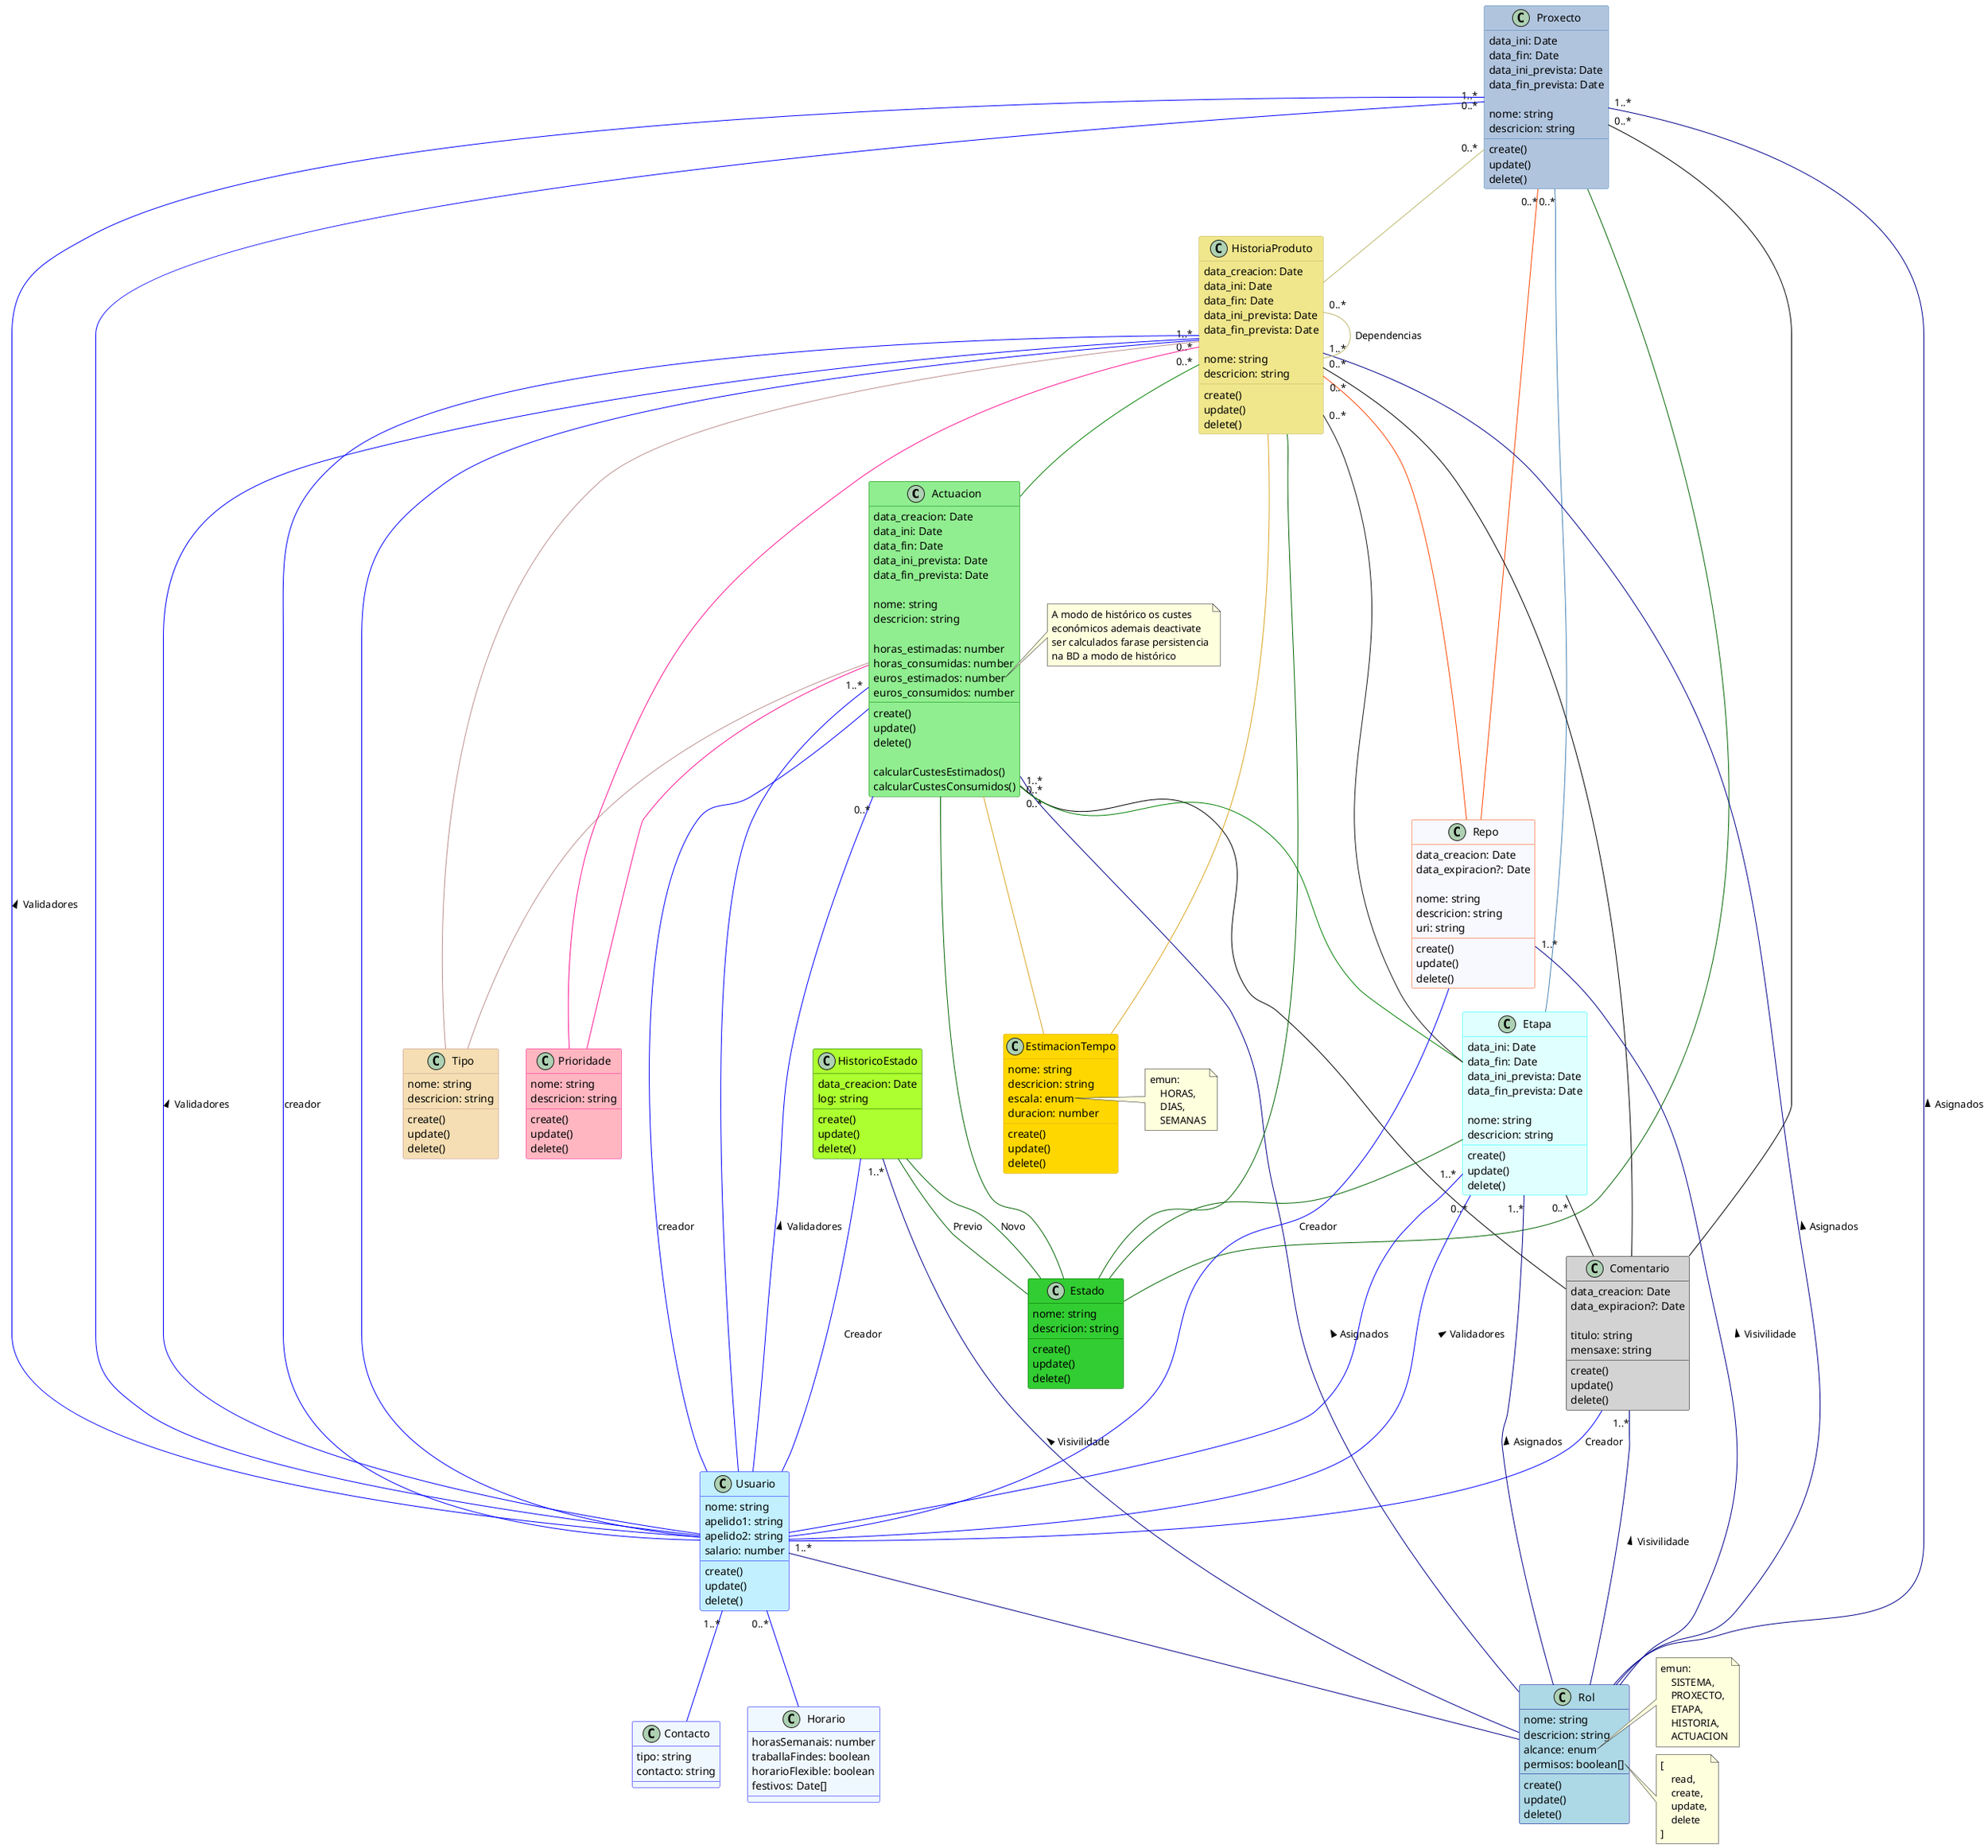 @startuml Usuario

' ################################################################################
' ## Actuacion
' ################################################################################

class Actuacion  #LightGreen ##Green {
    ' Propiedades
    {field} data_creacion: Date
    {field} data_ini: Date
    {field} data_fin: Date
    {field} data_ini_prevista: Date
    {field} data_fin_prevista: Date

    {field} nome: string
    {field} descricion: string

    {field} horas_estimadas: number
    {field} horas_consumidas: number
    {field} euros_estimados: number
    {field} euros_consumidos: number

    ' Métodos
    {method} create()
    {method} update()
    {method} delete()

    {method} calcularCustesEstimados()
    {method} calcularCustesConsumidos()
}

note right of Actuacion::euros_estimados
    A modo de histórico os custes
    económicos ademais deactivate
    ser calculados farase persistencia
    na BD a modo de histórico
end note

Actuacion -- Usuario #Blue : creador
Actuacion -- Estado #DarkGreen
Actuacion -- EstimacionTempo #GoldenRod
Actuacion -- Prioridade #DeepPink
Actuacion -- Tipo #RosyBrown
Actuacion "1..*" -- Usuario #Blue
Actuacion "0..*" -- Usuario  #Blue: Validadores <
Actuacion "1..*" -- Rol #DarkBlue : Asignados <
Actuacion "0..*" -- Comentario #Black
Actuacion "0..*" -- Etapa #Green

' ################################################################################
' ## Comentario
' ################################################################################

class Comentario #LightGrey ##Black {
    ' Propiedades
    {field} data_creacion: Date
    {field} data_expiracion?: Date

    {field} titulo: string
    {field} mensaxe: string

    ' Métodos
    {method} create()
    {method} update()
    {method} delete()
}

Comentario -- Usuario #Blue : Creador
Comentario "1..*" -- Rol #DarkBlue : Visivilidade <

' ################################################################################
' ## Proxecto
' ################################################################################

class Proxecto #LightSteelBlue ##SteelBlue {
    ' Propiedades
    {field} data_ini: Date
    {field} data_fin: Date
    {field} data_ini_prevista: Date
    {field} data_fin_prevista: Date

    {field} nome: string
    {field} descricion: string

    ' Métodos
    {method} create()
    {method} update()
    {method} delete()
}

Proxecto -- Estado #DarkGreen
Proxecto "0..*" -- Repo #OrangeRed
Proxecto "1..*" -- Usuario #Blue
Proxecto "0..*" -- Usuario #Blue : Validadores <
Proxecto "1..*" -- Rol #DarkBlue : Asignados <
Proxecto "0..*" -- Etapa #SteelBlue
Proxecto "0..*" -- HistoriaProduto #DarkKhaki
Proxecto "0..*" -- Comentario #Black

' ################################################################################
' ## EstimacionTempo
' ################################################################################

class EstimacionTempo #Gold ##GoldenRod{
    ' Propiedades
    {field} nome: string
    {field} descricion: string
    {field} escala: enum
    {field} duracion: number

    ' Métodos
    {method} create()
    {method} update()
    {method} delete()
}

note right of EstimacionTempo::escala
    emun:
        HORAS,
        DIAS,
        SEMANAS
end note

' ################################################################################
' ## Etapa
' ################################################################################

class Etapa #LightCyan ##Cyan {
    ' Propiedades
    {field} data_ini: Date
    {field} data_fin: Date
    {field} data_ini_prevista: Date
    {field} data_fin_prevista: Date

    {field} nome: string
    {field} descricion: string

    ' Métodos
    {method} create()
    {method} update()
    {method} delete()
}

Etapa -- Estado #DarkGreen
Etapa "1..*" -- Usuario #Blue
Etapa "0..*" -- Usuario #Blue : Validadores <
Etapa "1..*" -- Rol #DarkBlue : Asignados <
Etapa "0..*" -- Comentario #Black

' ################################################################################
' ## Estado
' ################################################################################

class Estado #LimeGreen ##DarkGreen {
    ' Propiedades
    {field} nome: string
    {field} descricion: string

    ' Métodos
    {method} create()
    {method} update()
    {method} delete()
}

class HistoricoEstado #GreenYellow ##DarkGreen {
    ' Propiedades
    {field} data_creacion: Date
    {field} log: string

    ' Métodos
    {method} create()
    {method} update()
    {method} delete()
}

HistoricoEstado -- Usuario #Blue : Creador
HistoricoEstado "1..*" -- Rol #DarkBlue : Visivilidade <
HistoricoEstado -- Estado #DarkGreen : Previo
HistoricoEstado -- Estado #DarkGreen : Novo

' ################################################################################
' ## HistoriaProduto
' ################################################################################

class HistoriaProduto #Khaki ##DarkKhaki {
    ' Propiedades
    {field} data_creacion: Date
    {field} data_ini: Date
    {field} data_fin: Date
    {field} data_ini_prevista: Date
    {field} data_fin_prevista: Date

    {field} nome: string
    {field} descricion: string

    ' Métodos
    {method} create()
    {method} update()
    {method} delete()
}

HistoriaProduto -- Usuario #Blue : creador
HistoriaProduto -- Estado #DarkGreen
HistoriaProduto -- EstimacionTempo #GoldenRod
HistoriaProduto -- Prioridade #DeepPink
HistoriaProduto -- Tipo #RosyBrown
HistoriaProduto "0..*" -- Repo #OrangeRed
HistoriaProduto "1..*" -- Usuario #Blue
HistoriaProduto "0..*" -- Usuario #Blue : Validadores <
HistoriaProduto "1..*" -- Rol #DarkBlue : Asignados <
HistoriaProduto "0..*" -- Comentario #Black
HistoriaProduto "0..*" -- Etapa
HistoriaProduto "0..*" -- Actuacion #Green
HistoriaProduto "0..*" -- HistoriaProduto #DarkKhaki : Dependencias

' ################################################################################
' ## Prioridade
' ################################################################################

class Prioridade #LightPink ##DeepPink {
    ' Propiedades
    {field} nome: string
    {field} descricion: string

    ' Métodos
    {method} create()
    {method} update()
    {method} delete()
}

' ################################################################################
' ## Repo
' ################################################################################

class Repo #GhostWhite ##OrangeRed {
    ' Propiedades
    {field} data_creacion: Date
    {field} data_expiracion?: Date

    {field} nome: string
    {field} descricion: string
    {field} uri: string

    ' Métodos
    {method} create()
    {method} update()
    {method} delete()
}

Repo -- Usuario #Blue : Creador
Repo "1..*" -- Rol #DarkBlue : Visivilidade <

' ################################################################################
' ## Rol
' ################################################################################

class Rol #LightBlue ##DarkBlue {
    ' Propiedades
    {field} nome: string
    {field} descricion: string
    {field} alcance: enum
    {field} permisos: boolean[]

    ' Métodos
    {method} create()
    {method} update()
    {method} delete()
}

note right of Rol::alcance
    emun:
        SISTEMA,
        PROXECTO,
        ETAPA,
        HISTORIA,
        ACTUACION
end note

note right of Rol::permisos
    [
        read,
        create,
        update,
        delete
    ]
end note

' ################################################################################
' ## Tipo
' ################################################################################

class Tipo #Wheat ##RosyBrown {
    ' Propiedades
    {field} nome: string
    {field} descricion: string

    ' Métodos
    {method} create()
    {method} update()
    {method} delete()
}

' ################################################################################
' ## Usuario
' ################################################################################

class Usuario #APPLICATION ##Blue {
    ' Propiedades
    {field} nome: string
    {field} apelido1: string
    {field} apelido2: string
    {field} salario: number

    ' Métodos
    {method} create()
    {method} update()
    {method} delete()
}

class Horario #AliceBlue ##Blue {
    ' Propiedades
    {field} horasSemanais: number
    {field} traballaFindes: boolean
    {field} horarioFlexible: boolean
    {field} festivos: Date[]
}

class Contacto #AliceBlue ##Blue {
    ' Propiedades
    {field} tipo: string
    {field} contacto: string
}

Usuario "1..*" -- Contacto #Blue
Usuario "1..*" -- Rol #DarkBlue
Usuario "0..*" -- Horario #Blue

@enduml